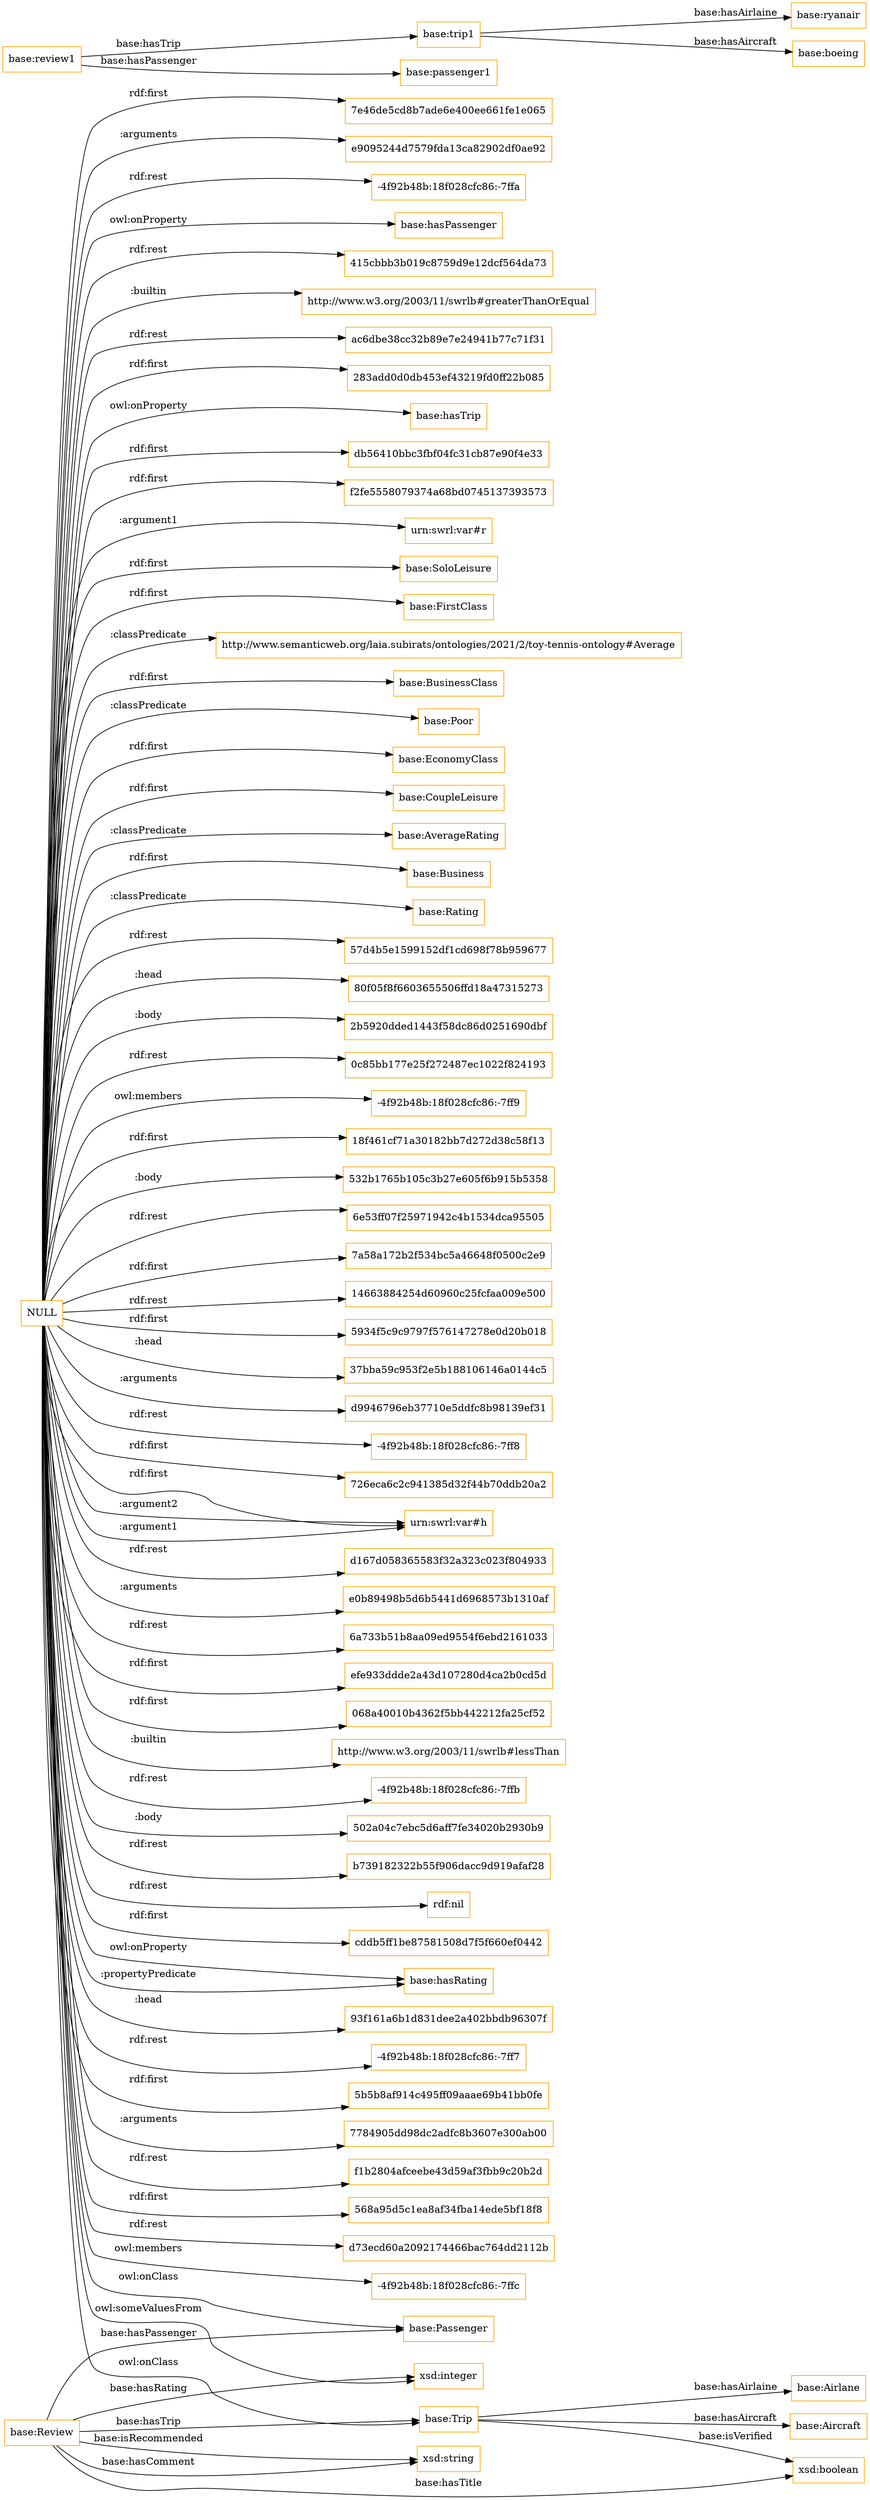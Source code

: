 digraph ar2dtool_diagram { 
rankdir=LR;
size="1501"
node [shape = rectangle, color="orange"]; "base:SoloLeisure" "base:FirstClass" "http://www.semanticweb.org/laia.subirats/ontologies/2021/2/toy-tennis-ontology#Average" "base:BusinessClass" "base:Poor" "base:EconomyClass" "base:CoupleLeisure" "base:Trip" "base:Airlane" "base:Aircraft" "base:AverageRating" "base:Review" "base:Passenger" "base:Business" "base:Rating" ; /*classes style*/
	"base:trip1" -> "base:ryanair" [ label = "base:hasAirlaine" ];
	"base:trip1" -> "base:boeing" [ label = "base:hasAircraft" ];
	"base:review1" -> "base:trip1" [ label = "base:hasTrip" ];
	"base:review1" -> "base:passenger1" [ label = "base:hasPassenger" ];
	"NULL" -> "57d4b5e1599152df1cd698f78b959677" [ label = "rdf:rest" ];
	"NULL" -> "80f05f8f6603655506ffd18a47315273" [ label = ":head" ];
	"NULL" -> "base:Business" [ label = "rdf:first" ];
	"NULL" -> "2b5920dded1443f58dc86d0251690dbf" [ label = ":body" ];
	"NULL" -> "0c85bb177e25f272487ec1022f824193" [ label = "rdf:rest" ];
	"NULL" -> "-4f92b48b:18f028cfc86:-7ff9" [ label = "owl:members" ];
	"NULL" -> "base:EconomyClass" [ label = "rdf:first" ];
	"NULL" -> "18f461cf71a30182bb7d272d38c58f13" [ label = "rdf:first" ];
	"NULL" -> "532b1765b105c3b27e605f6b915b5358" [ label = ":body" ];
	"NULL" -> "6e53ff07f25971942c4b1534dca95505" [ label = "rdf:rest" ];
	"NULL" -> "7a58a172b2f534bc5a46648f0500c2e9" [ label = "rdf:first" ];
	"NULL" -> "14663884254d60960c25fcfaa009e500" [ label = "rdf:rest" ];
	"NULL" -> "5934f5c9c9797f576147278e0d20b018" [ label = "rdf:first" ];
	"NULL" -> "base:CoupleLeisure" [ label = "rdf:first" ];
	"NULL" -> "37bba59c953f2e5b188106146a0144c5" [ label = ":head" ];
	"NULL" -> "d9946796eb37710e5ddfc8b98139ef31" [ label = ":arguments" ];
	"NULL" -> "-4f92b48b:18f028cfc86:-7ff8" [ label = "rdf:rest" ];
	"NULL" -> "726eca6c2c941385d32f44b70ddb20a2" [ label = "rdf:first" ];
	"NULL" -> "base:Poor" [ label = ":classPredicate" ];
	"NULL" -> "urn:swrl:var#h" [ label = "rdf:first" ];
	"NULL" -> "d167d058365583f32a323c023f804933" [ label = "rdf:rest" ];
	"NULL" -> "e0b89498b5d6b5441d6968573b1310af" [ label = ":arguments" ];
	"NULL" -> "6a733b51b8aa09ed9554f6ebd2161033" [ label = "rdf:rest" ];
	"NULL" -> "base:Passenger" [ label = "owl:onClass" ];
	"NULL" -> "base:SoloLeisure" [ label = "rdf:first" ];
	"NULL" -> "base:Rating" [ label = ":classPredicate" ];
	"NULL" -> "efe933ddde2a43d107280d4ca2b0cd5d" [ label = "rdf:first" ];
	"NULL" -> "068a40010b4362f5bb442212fa25cf52" [ label = "rdf:first" ];
	"NULL" -> "http://www.w3.org/2003/11/swrlb#lessThan" [ label = ":builtin" ];
	"NULL" -> "urn:swrl:var#h" [ label = ":argument2" ];
	"NULL" -> "-4f92b48b:18f028cfc86:-7ffb" [ label = "rdf:rest" ];
	"NULL" -> "502a04c7ebc5d6aff7fe34020b2930b9" [ label = ":body" ];
	"NULL" -> "b739182322b55f906dacc9d919afaf28" [ label = "rdf:rest" ];
	"NULL" -> "rdf:nil" [ label = "rdf:rest" ];
	"NULL" -> "cddb5ff1be87581508d7f5f660ef0442" [ label = "rdf:first" ];
	"NULL" -> "base:hasRating" [ label = "owl:onProperty" ];
	"NULL" -> "93f161a6b1d831dee2a402bbdb96307f" [ label = ":head" ];
	"NULL" -> "-4f92b48b:18f028cfc86:-7ff7" [ label = "rdf:rest" ];
	"NULL" -> "5b5b8af914c495ff09aaae69b41bb0fe" [ label = "rdf:first" ];
	"NULL" -> "base:FirstClass" [ label = "rdf:first" ];
	"NULL" -> "base:BusinessClass" [ label = "rdf:first" ];
	"NULL" -> "7784905dd98dc2adfc8b3607e300ab00" [ label = ":arguments" ];
	"NULL" -> "base:AverageRating" [ label = ":classPredicate" ];
	"NULL" -> "f1b2804afceebe43d59af3fbb9c20b2d" [ label = "rdf:rest" ];
	"NULL" -> "base:hasRating" [ label = ":propertyPredicate" ];
	"NULL" -> "568a95d5c1ea8af34fba14ede5bf18f8" [ label = "rdf:first" ];
	"NULL" -> "d73ecd60a2092174466bac764dd2112b" [ label = "rdf:rest" ];
	"NULL" -> "-4f92b48b:18f028cfc86:-7ffc" [ label = "owl:members" ];
	"NULL" -> "urn:swrl:var#h" [ label = ":argument1" ];
	"NULL" -> "7e46de5cd8b7ade6e400ee661fe1e065" [ label = "rdf:first" ];
	"NULL" -> "e9095244d7579fda13ca82902df0ae92" [ label = ":arguments" ];
	"NULL" -> "-4f92b48b:18f028cfc86:-7ffa" [ label = "rdf:rest" ];
	"NULL" -> "base:Trip" [ label = "owl:onClass" ];
	"NULL" -> "base:hasPassenger" [ label = "owl:onProperty" ];
	"NULL" -> "xsd:integer" [ label = "owl:someValuesFrom" ];
	"NULL" -> "415cbbb3b019c8759d9e12dcf564da73" [ label = "rdf:rest" ];
	"NULL" -> "http://www.w3.org/2003/11/swrlb#greaterThanOrEqual" [ label = ":builtin" ];
	"NULL" -> "ac6dbe38cc32b89e7e24941b77c71f31" [ label = "rdf:rest" ];
	"NULL" -> "http://www.semanticweb.org/laia.subirats/ontologies/2021/2/toy-tennis-ontology#Average" [ label = ":classPredicate" ];
	"NULL" -> "283add0d0db453ef43219fd0ff22b085" [ label = "rdf:first" ];
	"NULL" -> "base:hasTrip" [ label = "owl:onProperty" ];
	"NULL" -> "db56410bbc3fbf04fc31cb87e90f4e33" [ label = "rdf:first" ];
	"NULL" -> "f2fe5558079374a68bd0745137393573" [ label = "rdf:first" ];
	"NULL" -> "urn:swrl:var#r" [ label = ":argument1" ];
	"base:Review" -> "base:Passenger" [ label = "base:hasPassenger" ];
	"base:Review" -> "xsd:string" [ label = "base:isRecommended" ];
	"base:Review" -> "xsd:boolean" [ label = "base:hasTitle" ];
	"base:Review" -> "base:Trip" [ label = "base:hasTrip" ];
	"base:Review" -> "xsd:string" [ label = "base:hasComment" ];
	"base:Trip" -> "xsd:boolean" [ label = "base:isVerified" ];
	"base:Trip" -> "base:Airlane" [ label = "base:hasAirlaine" ];
	"base:Trip" -> "base:Aircraft" [ label = "base:hasAircraft" ];
	"base:Review" -> "xsd:integer" [ label = "base:hasRating" ];

}
